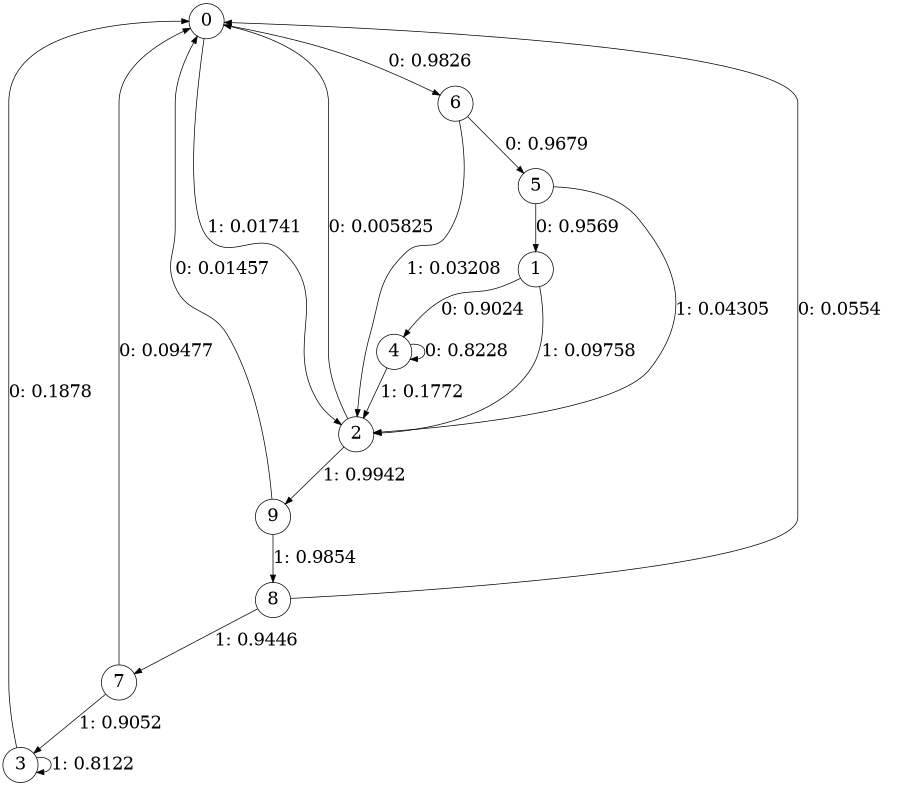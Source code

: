 digraph "ch1_random_short_L7" {
size = "6,8.5";
ratio = "fill";
node [shape = circle];
node [fontsize = 24];
edge [fontsize = 24];
0 -> 6 [label = "0: 0.9826   "];
0 -> 2 [label = "1: 0.01741  "];
1 -> 4 [label = "0: 0.9024   "];
1 -> 2 [label = "1: 0.09758  "];
2 -> 0 [label = "0: 0.005825  "];
2 -> 9 [label = "1: 0.9942   "];
3 -> 0 [label = "0: 0.1878   "];
3 -> 3 [label = "1: 0.8122   "];
4 -> 4 [label = "0: 0.8228   "];
4 -> 2 [label = "1: 0.1772   "];
5 -> 1 [label = "0: 0.9569   "];
5 -> 2 [label = "1: 0.04305  "];
6 -> 5 [label = "0: 0.9679   "];
6 -> 2 [label = "1: 0.03208  "];
7 -> 0 [label = "0: 0.09477  "];
7 -> 3 [label = "1: 0.9052   "];
8 -> 0 [label = "0: 0.0554   "];
8 -> 7 [label = "1: 0.9446   "];
9 -> 0 [label = "0: 0.01457  "];
9 -> 8 [label = "1: 0.9854   "];
}